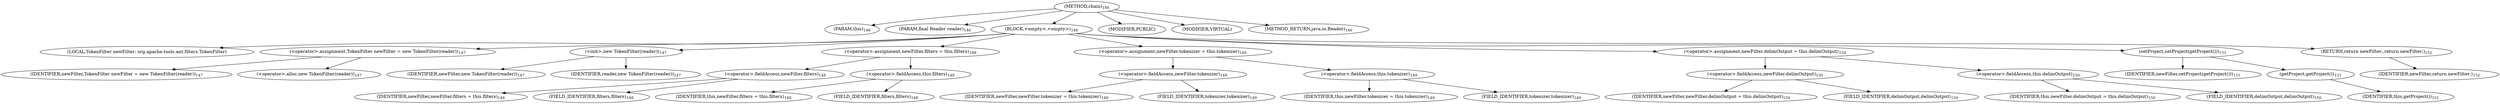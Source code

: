 digraph "chain" {  
"407" [label = <(METHOD,chain)<SUB>146</SUB>> ]
"12" [label = <(PARAM,this)<SUB>146</SUB>> ]
"408" [label = <(PARAM,final Reader reader)<SUB>146</SUB>> ]
"409" [label = <(BLOCK,&lt;empty&gt;,&lt;empty&gt;)<SUB>146</SUB>> ]
"10" [label = <(LOCAL,TokenFilter newFilter: org.apache.tools.ant.filters.TokenFilter)> ]
"410" [label = <(&lt;operator&gt;.assignment,TokenFilter newFilter = new TokenFilter(reader))<SUB>147</SUB>> ]
"411" [label = <(IDENTIFIER,newFilter,TokenFilter newFilter = new TokenFilter(reader))<SUB>147</SUB>> ]
"412" [label = <(&lt;operator&gt;.alloc,new TokenFilter(reader))<SUB>147</SUB>> ]
"413" [label = <(&lt;init&gt;,new TokenFilter(reader))<SUB>147</SUB>> ]
"9" [label = <(IDENTIFIER,newFilter,new TokenFilter(reader))<SUB>147</SUB>> ]
"414" [label = <(IDENTIFIER,reader,new TokenFilter(reader))<SUB>147</SUB>> ]
"415" [label = <(&lt;operator&gt;.assignment,newFilter.filters = this.filters)<SUB>148</SUB>> ]
"416" [label = <(&lt;operator&gt;.fieldAccess,newFilter.filters)<SUB>148</SUB>> ]
"417" [label = <(IDENTIFIER,newFilter,newFilter.filters = this.filters)<SUB>148</SUB>> ]
"418" [label = <(FIELD_IDENTIFIER,filters,filters)<SUB>148</SUB>> ]
"419" [label = <(&lt;operator&gt;.fieldAccess,this.filters)<SUB>148</SUB>> ]
"420" [label = <(IDENTIFIER,this,newFilter.filters = this.filters)<SUB>148</SUB>> ]
"421" [label = <(FIELD_IDENTIFIER,filters,filters)<SUB>148</SUB>> ]
"422" [label = <(&lt;operator&gt;.assignment,newFilter.tokenizer = this.tokenizer)<SUB>149</SUB>> ]
"423" [label = <(&lt;operator&gt;.fieldAccess,newFilter.tokenizer)<SUB>149</SUB>> ]
"424" [label = <(IDENTIFIER,newFilter,newFilter.tokenizer = this.tokenizer)<SUB>149</SUB>> ]
"425" [label = <(FIELD_IDENTIFIER,tokenizer,tokenizer)<SUB>149</SUB>> ]
"426" [label = <(&lt;operator&gt;.fieldAccess,this.tokenizer)<SUB>149</SUB>> ]
"427" [label = <(IDENTIFIER,this,newFilter.tokenizer = this.tokenizer)<SUB>149</SUB>> ]
"428" [label = <(FIELD_IDENTIFIER,tokenizer,tokenizer)<SUB>149</SUB>> ]
"429" [label = <(&lt;operator&gt;.assignment,newFilter.delimOutput = this.delimOutput)<SUB>150</SUB>> ]
"430" [label = <(&lt;operator&gt;.fieldAccess,newFilter.delimOutput)<SUB>150</SUB>> ]
"431" [label = <(IDENTIFIER,newFilter,newFilter.delimOutput = this.delimOutput)<SUB>150</SUB>> ]
"432" [label = <(FIELD_IDENTIFIER,delimOutput,delimOutput)<SUB>150</SUB>> ]
"433" [label = <(&lt;operator&gt;.fieldAccess,this.delimOutput)<SUB>150</SUB>> ]
"434" [label = <(IDENTIFIER,this,newFilter.delimOutput = this.delimOutput)<SUB>150</SUB>> ]
"435" [label = <(FIELD_IDENTIFIER,delimOutput,delimOutput)<SUB>150</SUB>> ]
"436" [label = <(setProject,setProject(getProject()))<SUB>151</SUB>> ]
"437" [label = <(IDENTIFIER,newFilter,setProject(getProject()))<SUB>151</SUB>> ]
"438" [label = <(getProject,getProject())<SUB>151</SUB>> ]
"11" [label = <(IDENTIFIER,this,getProject())<SUB>151</SUB>> ]
"439" [label = <(RETURN,return newFilter;,return newFilter;)<SUB>152</SUB>> ]
"440" [label = <(IDENTIFIER,newFilter,return newFilter;)<SUB>152</SUB>> ]
"441" [label = <(MODIFIER,PUBLIC)> ]
"442" [label = <(MODIFIER,VIRTUAL)> ]
"443" [label = <(METHOD_RETURN,java.io.Reader)<SUB>146</SUB>> ]
  "407" -> "12" 
  "407" -> "408" 
  "407" -> "409" 
  "407" -> "441" 
  "407" -> "442" 
  "407" -> "443" 
  "409" -> "10" 
  "409" -> "410" 
  "409" -> "413" 
  "409" -> "415" 
  "409" -> "422" 
  "409" -> "429" 
  "409" -> "436" 
  "409" -> "439" 
  "410" -> "411" 
  "410" -> "412" 
  "413" -> "9" 
  "413" -> "414" 
  "415" -> "416" 
  "415" -> "419" 
  "416" -> "417" 
  "416" -> "418" 
  "419" -> "420" 
  "419" -> "421" 
  "422" -> "423" 
  "422" -> "426" 
  "423" -> "424" 
  "423" -> "425" 
  "426" -> "427" 
  "426" -> "428" 
  "429" -> "430" 
  "429" -> "433" 
  "430" -> "431" 
  "430" -> "432" 
  "433" -> "434" 
  "433" -> "435" 
  "436" -> "437" 
  "436" -> "438" 
  "438" -> "11" 
  "439" -> "440" 
}
